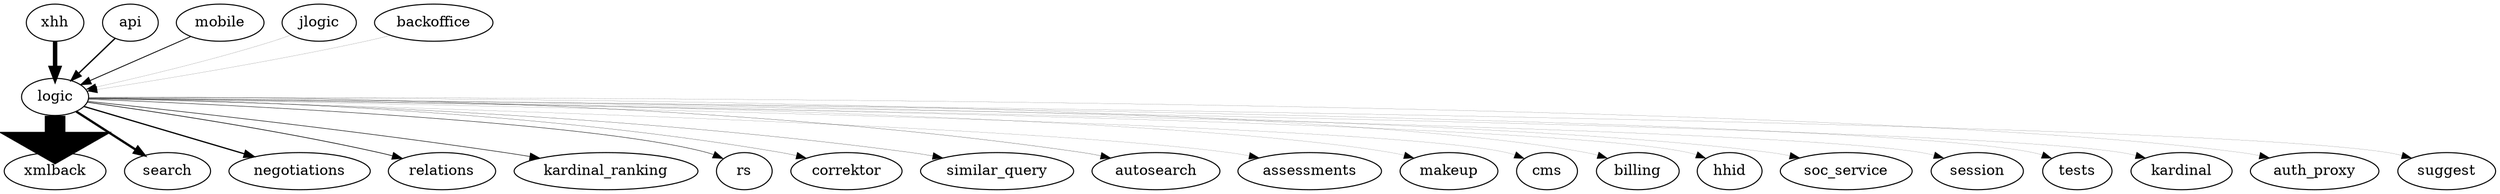digraph {
  logic -> xmlback [weight="28580888", penwidth=20];
  xhh -> logic [weight="6195848", penwidth=4.3];
  logic -> search [weight="3112638", penwidth=2.2];
  api -> logic [weight="1877244", penwidth=1.3];
  logic -> negotiations [weight="1753218", penwidth=1.2];
  mobile -> logic [weight="1112142", penwidth=0.8];
  logic -> relations [weight="856409", penwidth=0.6];
  logic -> kardinal_ranking [weight="701466", penwidth=0.5];
  logic -> rs [weight="592753", penwidth=0.4];
  logic -> correktor [weight="334447", penwidth=0.2];
  logic -> similar_query [weight="279089", penwidth=0.2];
  logic -> autosearch [weight="241199", penwidth=0.2];
  logic -> assessments [weight="179248", penwidth=0.1];
  jlogic -> logic [weight="167278", penwidth=0.1];
  logic -> makeup [weight="136976", penwidth=0.1];
  logic -> cms [weight="117090", penwidth=0.1];
  logic -> billing [weight="83336", penwidth=0.1];
  logic -> hhid [weight="34652", penwidth=0.1];
  logic -> soc_service [weight="29763", penwidth=0.1];
  logic -> session [weight="8938", penwidth=0.1];
  logic -> tests [weight="7356", penwidth=0.1];
  logic -> kardinal [weight="4363", penwidth=0.1];
  logic -> auth_proxy [weight="2084", penwidth=0.1];
  logic -> suggest [weight="1391", penwidth=0.1];
  backoffice -> logic [weight="1317", penwidth=0.1];
}
